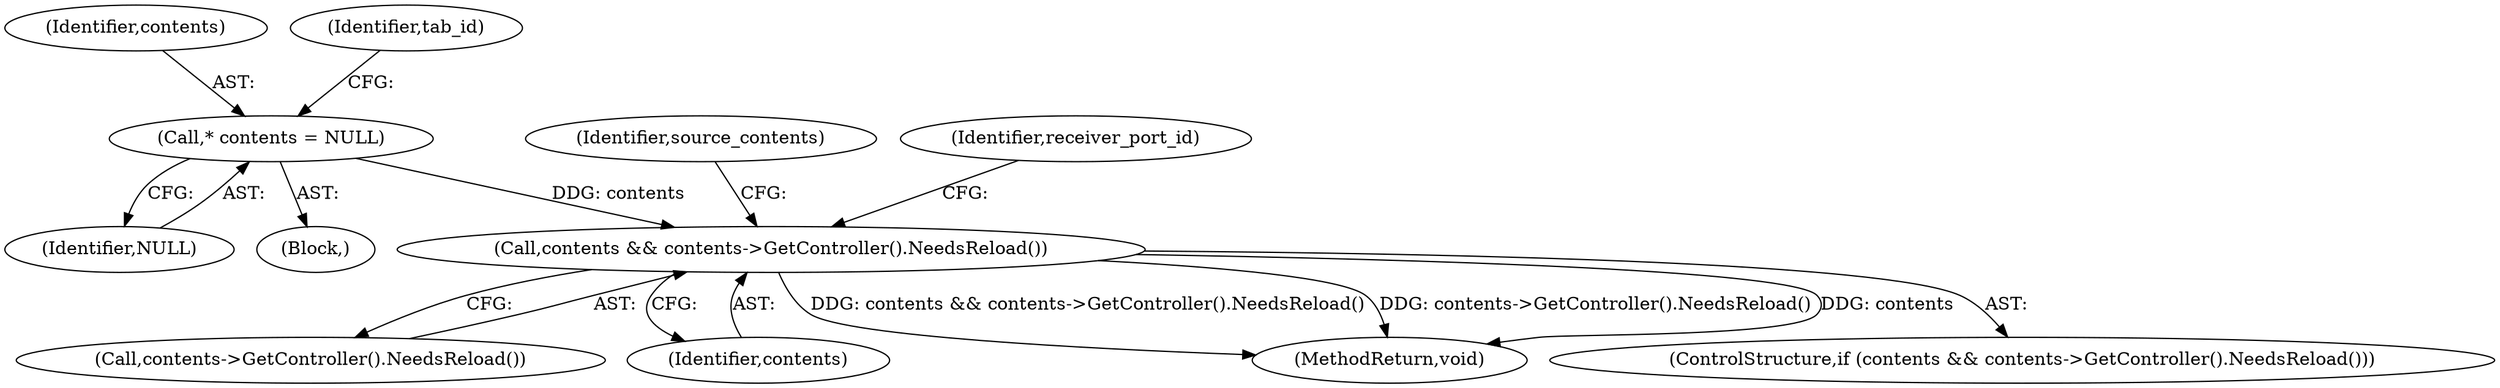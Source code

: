 digraph "0_Chrome_f7ae1f7a918f1973dca241a7a23169906eaf4fe3_1@pointer" {
"1000142" [label="(Call,contents && contents->GetController().NeedsReload())"];
"1000123" [label="(Call,* contents = NULL)"];
"1000124" [label="(Identifier,contents)"];
"1000125" [label="(Identifier,NULL)"];
"1000144" [label="(Call,contents->GetController().NeedsReload())"];
"1000154" [label="(Identifier,source_contents)"];
"1000143" [label="(Identifier,contents)"];
"1000129" [label="(Identifier,tab_id)"];
"1000173" [label="(MethodReturn,void)"];
"1000149" [label="(Identifier,receiver_port_id)"];
"1000107" [label="(Block,)"];
"1000123" [label="(Call,* contents = NULL)"];
"1000142" [label="(Call,contents && contents->GetController().NeedsReload())"];
"1000141" [label="(ControlStructure,if (contents && contents->GetController().NeedsReload()))"];
"1000142" -> "1000141"  [label="AST: "];
"1000142" -> "1000143"  [label="CFG: "];
"1000142" -> "1000144"  [label="CFG: "];
"1000143" -> "1000142"  [label="AST: "];
"1000144" -> "1000142"  [label="AST: "];
"1000149" -> "1000142"  [label="CFG: "];
"1000154" -> "1000142"  [label="CFG: "];
"1000142" -> "1000173"  [label="DDG: contents && contents->GetController().NeedsReload()"];
"1000142" -> "1000173"  [label="DDG: contents->GetController().NeedsReload()"];
"1000142" -> "1000173"  [label="DDG: contents"];
"1000123" -> "1000142"  [label="DDG: contents"];
"1000123" -> "1000107"  [label="AST: "];
"1000123" -> "1000125"  [label="CFG: "];
"1000124" -> "1000123"  [label="AST: "];
"1000125" -> "1000123"  [label="AST: "];
"1000129" -> "1000123"  [label="CFG: "];
}
